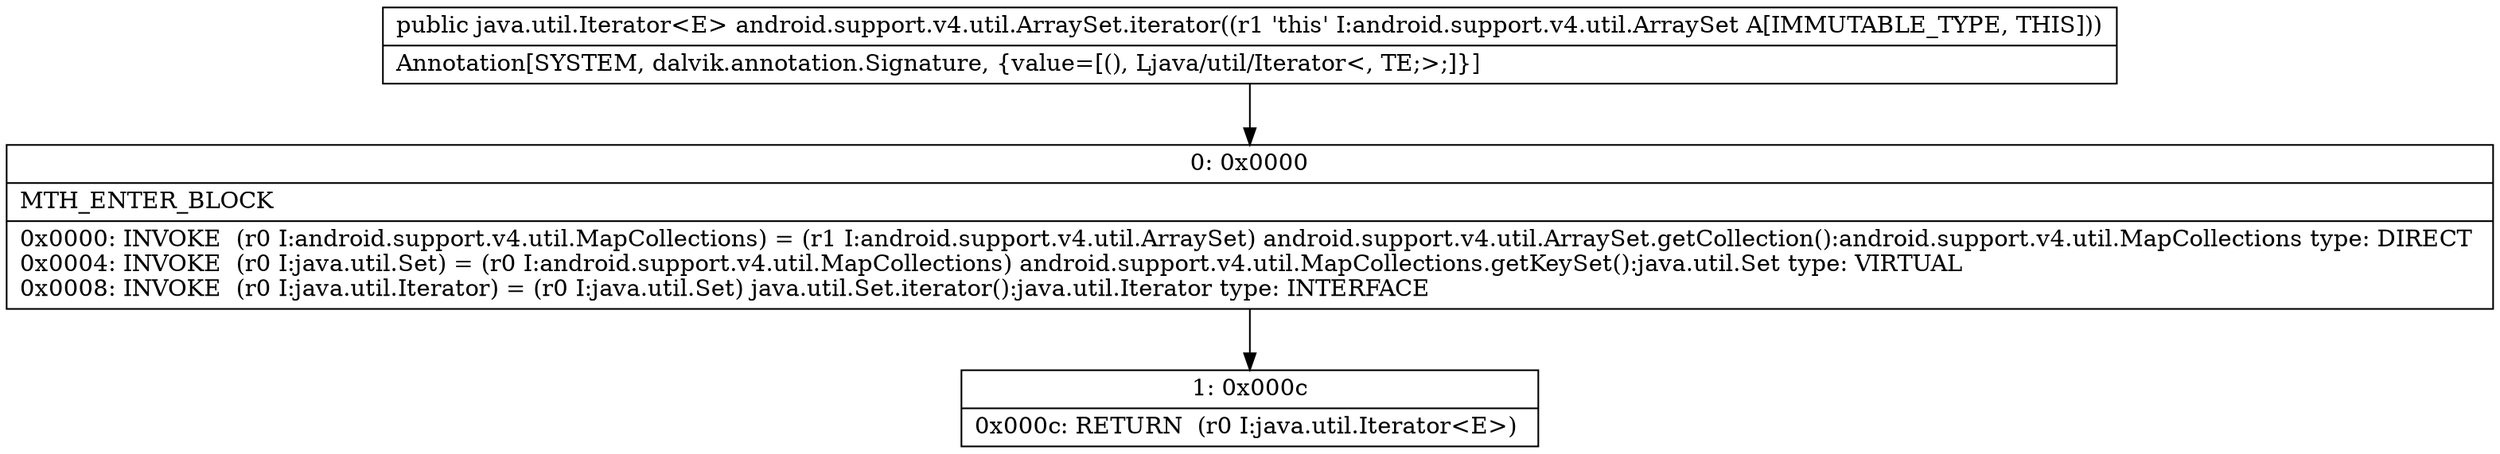 digraph "CFG forandroid.support.v4.util.ArraySet.iterator()Ljava\/util\/Iterator;" {
Node_0 [shape=record,label="{0\:\ 0x0000|MTH_ENTER_BLOCK\l|0x0000: INVOKE  (r0 I:android.support.v4.util.MapCollections) = (r1 I:android.support.v4.util.ArraySet) android.support.v4.util.ArraySet.getCollection():android.support.v4.util.MapCollections type: DIRECT \l0x0004: INVOKE  (r0 I:java.util.Set) = (r0 I:android.support.v4.util.MapCollections) android.support.v4.util.MapCollections.getKeySet():java.util.Set type: VIRTUAL \l0x0008: INVOKE  (r0 I:java.util.Iterator) = (r0 I:java.util.Set) java.util.Set.iterator():java.util.Iterator type: INTERFACE \l}"];
Node_1 [shape=record,label="{1\:\ 0x000c|0x000c: RETURN  (r0 I:java.util.Iterator\<E\>) \l}"];
MethodNode[shape=record,label="{public java.util.Iterator\<E\> android.support.v4.util.ArraySet.iterator((r1 'this' I:android.support.v4.util.ArraySet A[IMMUTABLE_TYPE, THIS]))  | Annotation[SYSTEM, dalvik.annotation.Signature, \{value=[(), Ljava\/util\/Iterator\<, TE;\>;]\}]\l}"];
MethodNode -> Node_0;
Node_0 -> Node_1;
}

